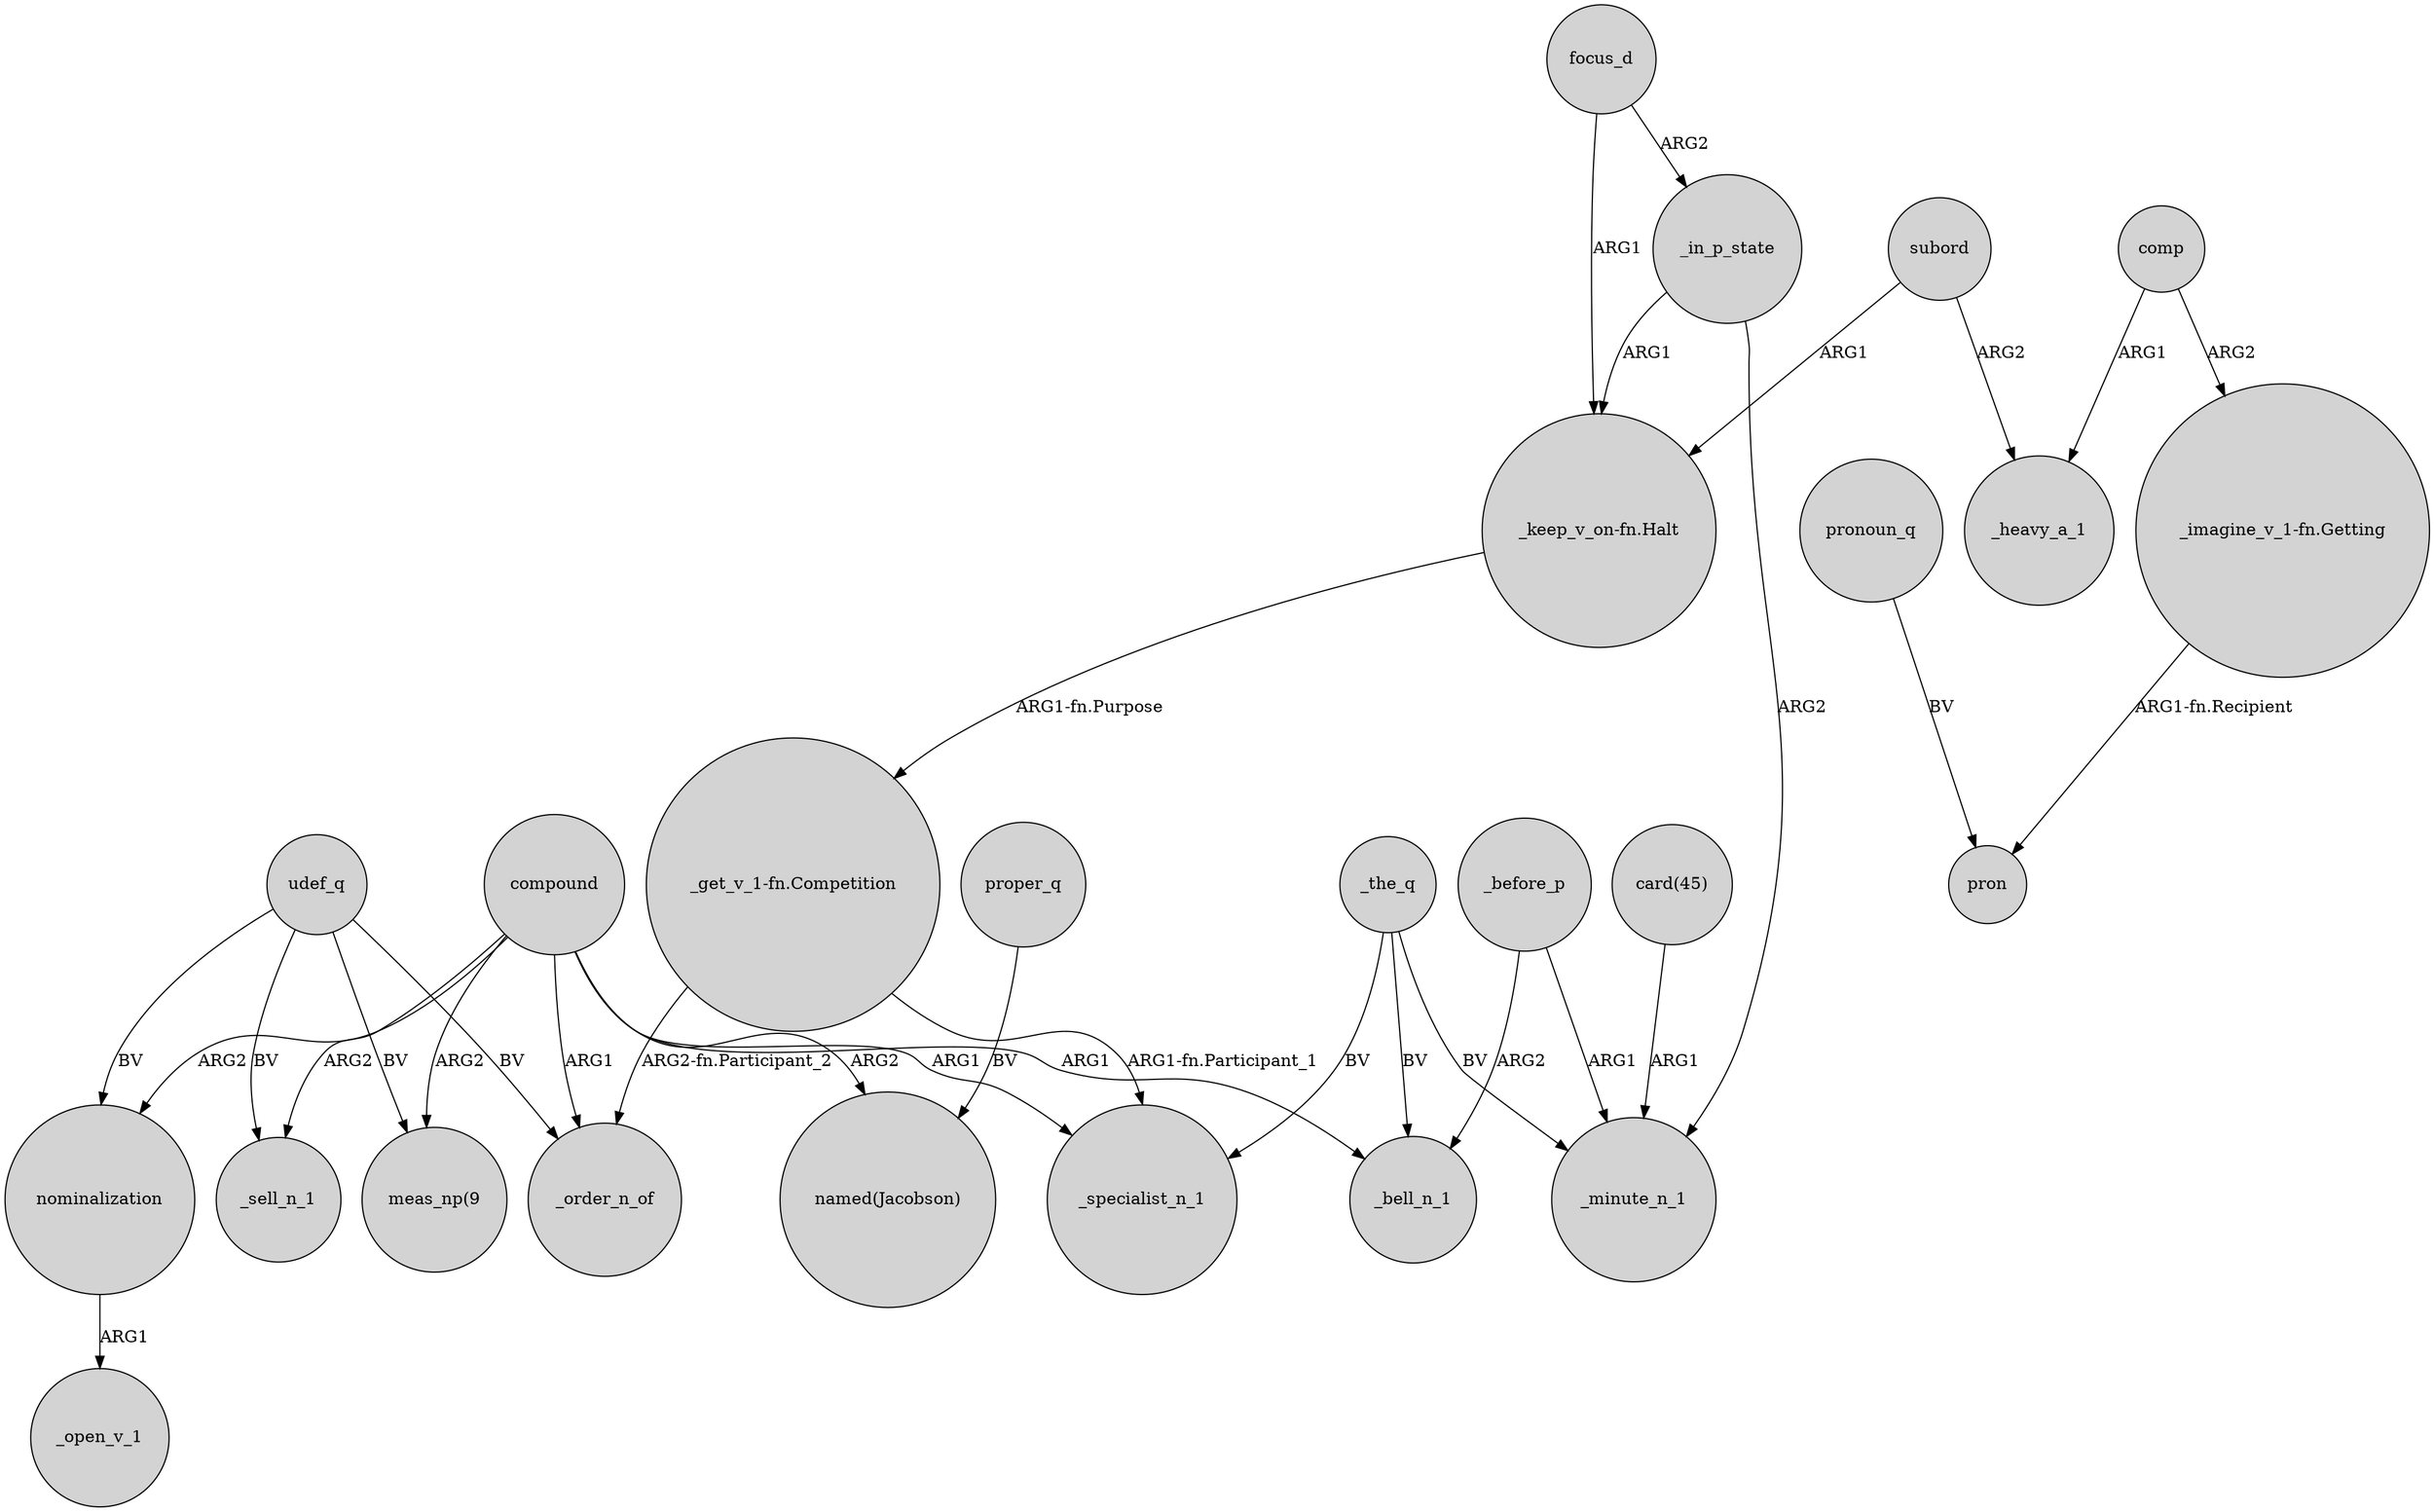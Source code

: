 digraph {
	node [shape=circle style=filled]
	compound -> _bell_n_1 [label=ARG1]
	compound -> _sell_n_1 [label=ARG2]
	"_get_v_1-fn.Competition" -> _order_n_of [label="ARG2-fn.Participant_2"]
	compound -> _order_n_of [label=ARG1]
	focus_d -> _in_p_state [label=ARG2]
	"_keep_v_on-fn.Halt" -> "_get_v_1-fn.Competition" [label="ARG1-fn.Purpose"]
	comp -> "_imagine_v_1-fn.Getting" [label=ARG2]
	compound -> _specialist_n_1 [label=ARG1]
	udef_q -> _sell_n_1 [label=BV]
	udef_q -> nominalization [label=BV]
	udef_q -> "meas_np(9":"30)" [label=BV]
	udef_q -> _order_n_of [label=BV]
	comp -> _heavy_a_1 [label=ARG1]
	_in_p_state -> _minute_n_1 [label=ARG2]
	_the_q -> _minute_n_1 [label=BV]
	"_imagine_v_1-fn.Getting" -> pron [label="ARG1-fn.Recipient"]
	compound -> nominalization [label=ARG2]
	pronoun_q -> pron [label=BV]
	_the_q -> _bell_n_1 [label=BV]
	compound -> "named(Jacobson)" [label=ARG2]
	compound -> "meas_np(9":"30)" [label=ARG2]
	subord -> _heavy_a_1 [label=ARG2]
	_before_p -> _minute_n_1 [label=ARG1]
	subord -> "_keep_v_on-fn.Halt" [label=ARG1]
	nominalization -> _open_v_1 [label=ARG1]
	_the_q -> _specialist_n_1 [label=BV]
	"card(45)" -> _minute_n_1 [label=ARG1]
	"_get_v_1-fn.Competition" -> _specialist_n_1 [label="ARG1-fn.Participant_1"]
	_in_p_state -> "_keep_v_on-fn.Halt" [label=ARG1]
	focus_d -> "_keep_v_on-fn.Halt" [label=ARG1]
	proper_q -> "named(Jacobson)" [label=BV]
	_before_p -> _bell_n_1 [label=ARG2]
}
